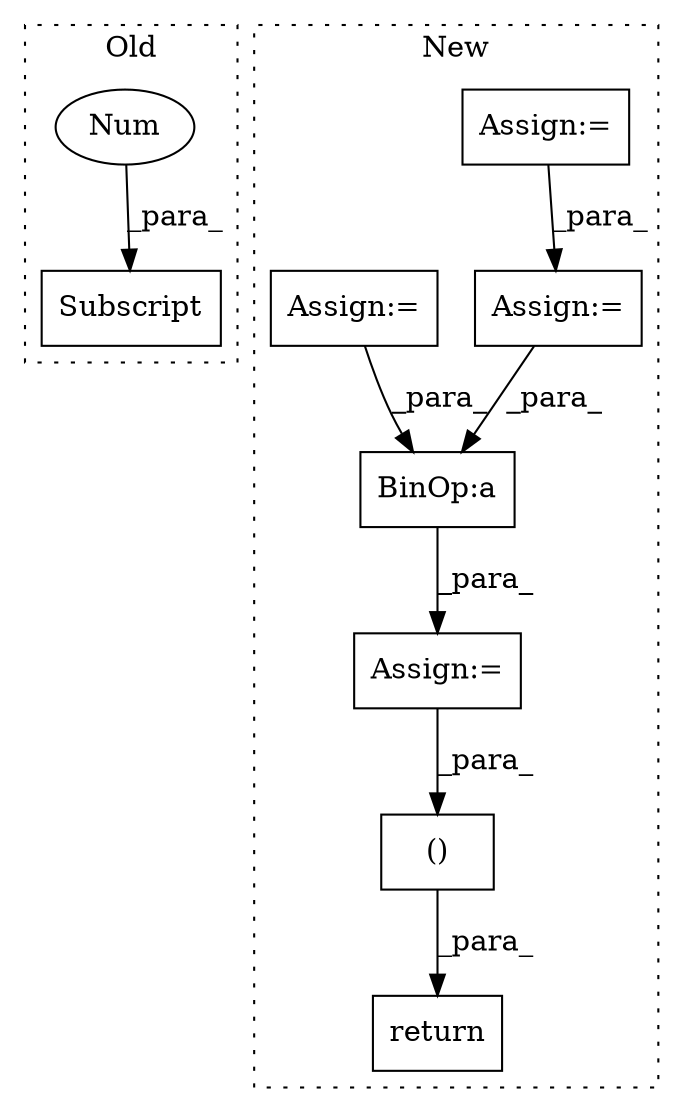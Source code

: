 digraph G {
subgraph cluster0 {
1 [label="Subscript" a="63" s="7524,0" l="19,0" shape="box"];
3 [label="Num" a="76" s="7541" l="1" shape="ellipse"];
label = "Old";
style="dotted";
}
subgraph cluster1 {
2 [label="return" a="93" s="8760" l="7" shape="box"];
4 [label="Assign:=" a="68" s="8578" l="3" shape="box"];
5 [label="Assign:=" a="68" s="8636" l="3" shape="box"];
6 [label="Assign:=" a="68" s="8716" l="3" shape="box"];
7 [label="BinOp:a" a="82" s="8738" l="3" shape="box"];
8 [label="()" a="54" s="8777" l="6" shape="box"];
9 [label="Assign:=" a="68" s="8693" l="3" shape="box"];
label = "New";
style="dotted";
}
3 -> 1 [label="_para_"];
4 -> 5 [label="_para_"];
5 -> 7 [label="_para_"];
6 -> 8 [label="_para_"];
7 -> 6 [label="_para_"];
8 -> 2 [label="_para_"];
9 -> 7 [label="_para_"];
}